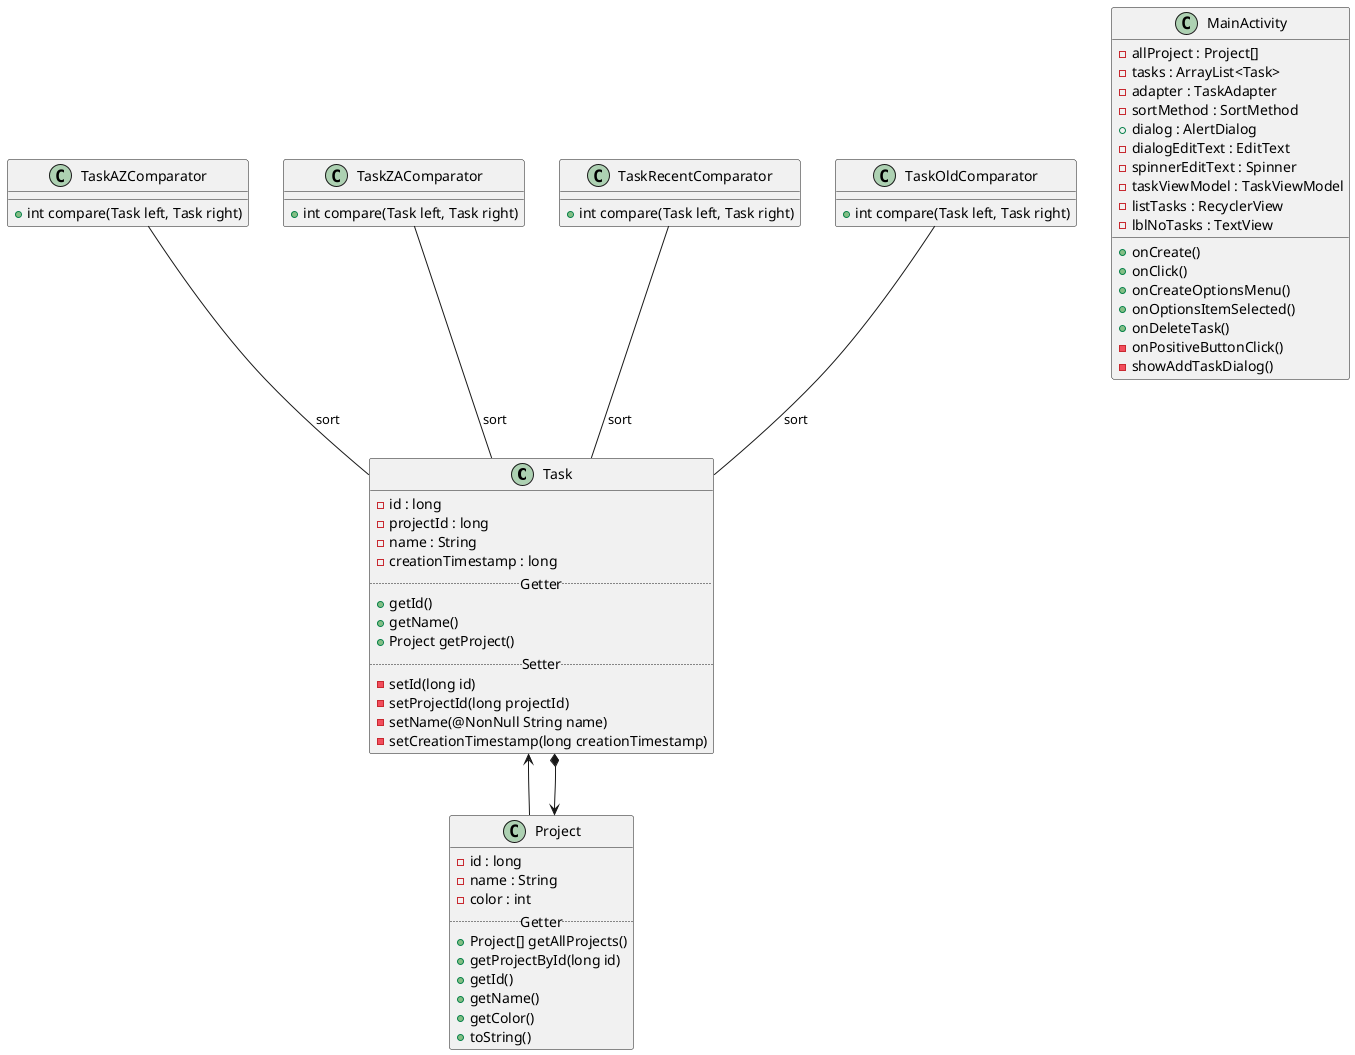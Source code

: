 @startuml Todoc Classes Diagram
class Task {
 - id : long
 - projectId : long
 - name : String
 - creationTimestamp : long
 ..Getter..
 + getId()
 + getName()
 + Project getProject()
 ..Setter..
 - setId(long id)
 - setProjectId(long projectId)
 - setName(@NonNull String name)
 - setCreationTimestamp(long creationTimestamp)
 }

class TaskAZComparator {
 + int compare(Task left, Task right)
 }

class TaskZAComparator {
 + int compare(Task left, Task right)
 }

class TaskRecentComparator {
+ int compare(Task left, Task right)
 }

class TaskOldComparator {
 + int compare(Task left, Task right)
 }

class Project {
 - id : long
 - name : String
 - color : int
 ..Getter..
 + Project[] getAllProjects()
 + getProjectById(long id)
 + getId()
 + getName()
 + getColor()
 + toString()
 }

Project <--* Task
Task <-- Project

TaskAZComparator -- Task : sort
TaskZAComparator -- Task : sort
TaskRecentComparator -- Task : sort
TaskOldComparator -- Task : sort

class MainActivity {
 - allProject : Project[]
 - tasks : ArrayList<Task>
 - adapter : TaskAdapter
 - sortMethod : SortMethod
 + dialog : AlertDialog
 - dialogEditText : EditText
 - spinnerEditText : Spinner
 - taskViewModel : TaskViewModel
 - listTasks : RecyclerView
 - lblNoTasks : TextView

 + onCreate()
 + onClick()
 + onCreateOptionsMenu()
 + onOptionsItemSelected()
 + onDeleteTask()
 - onPositiveButtonClick()
 - showAddTaskDialog()

 }


@enduml
